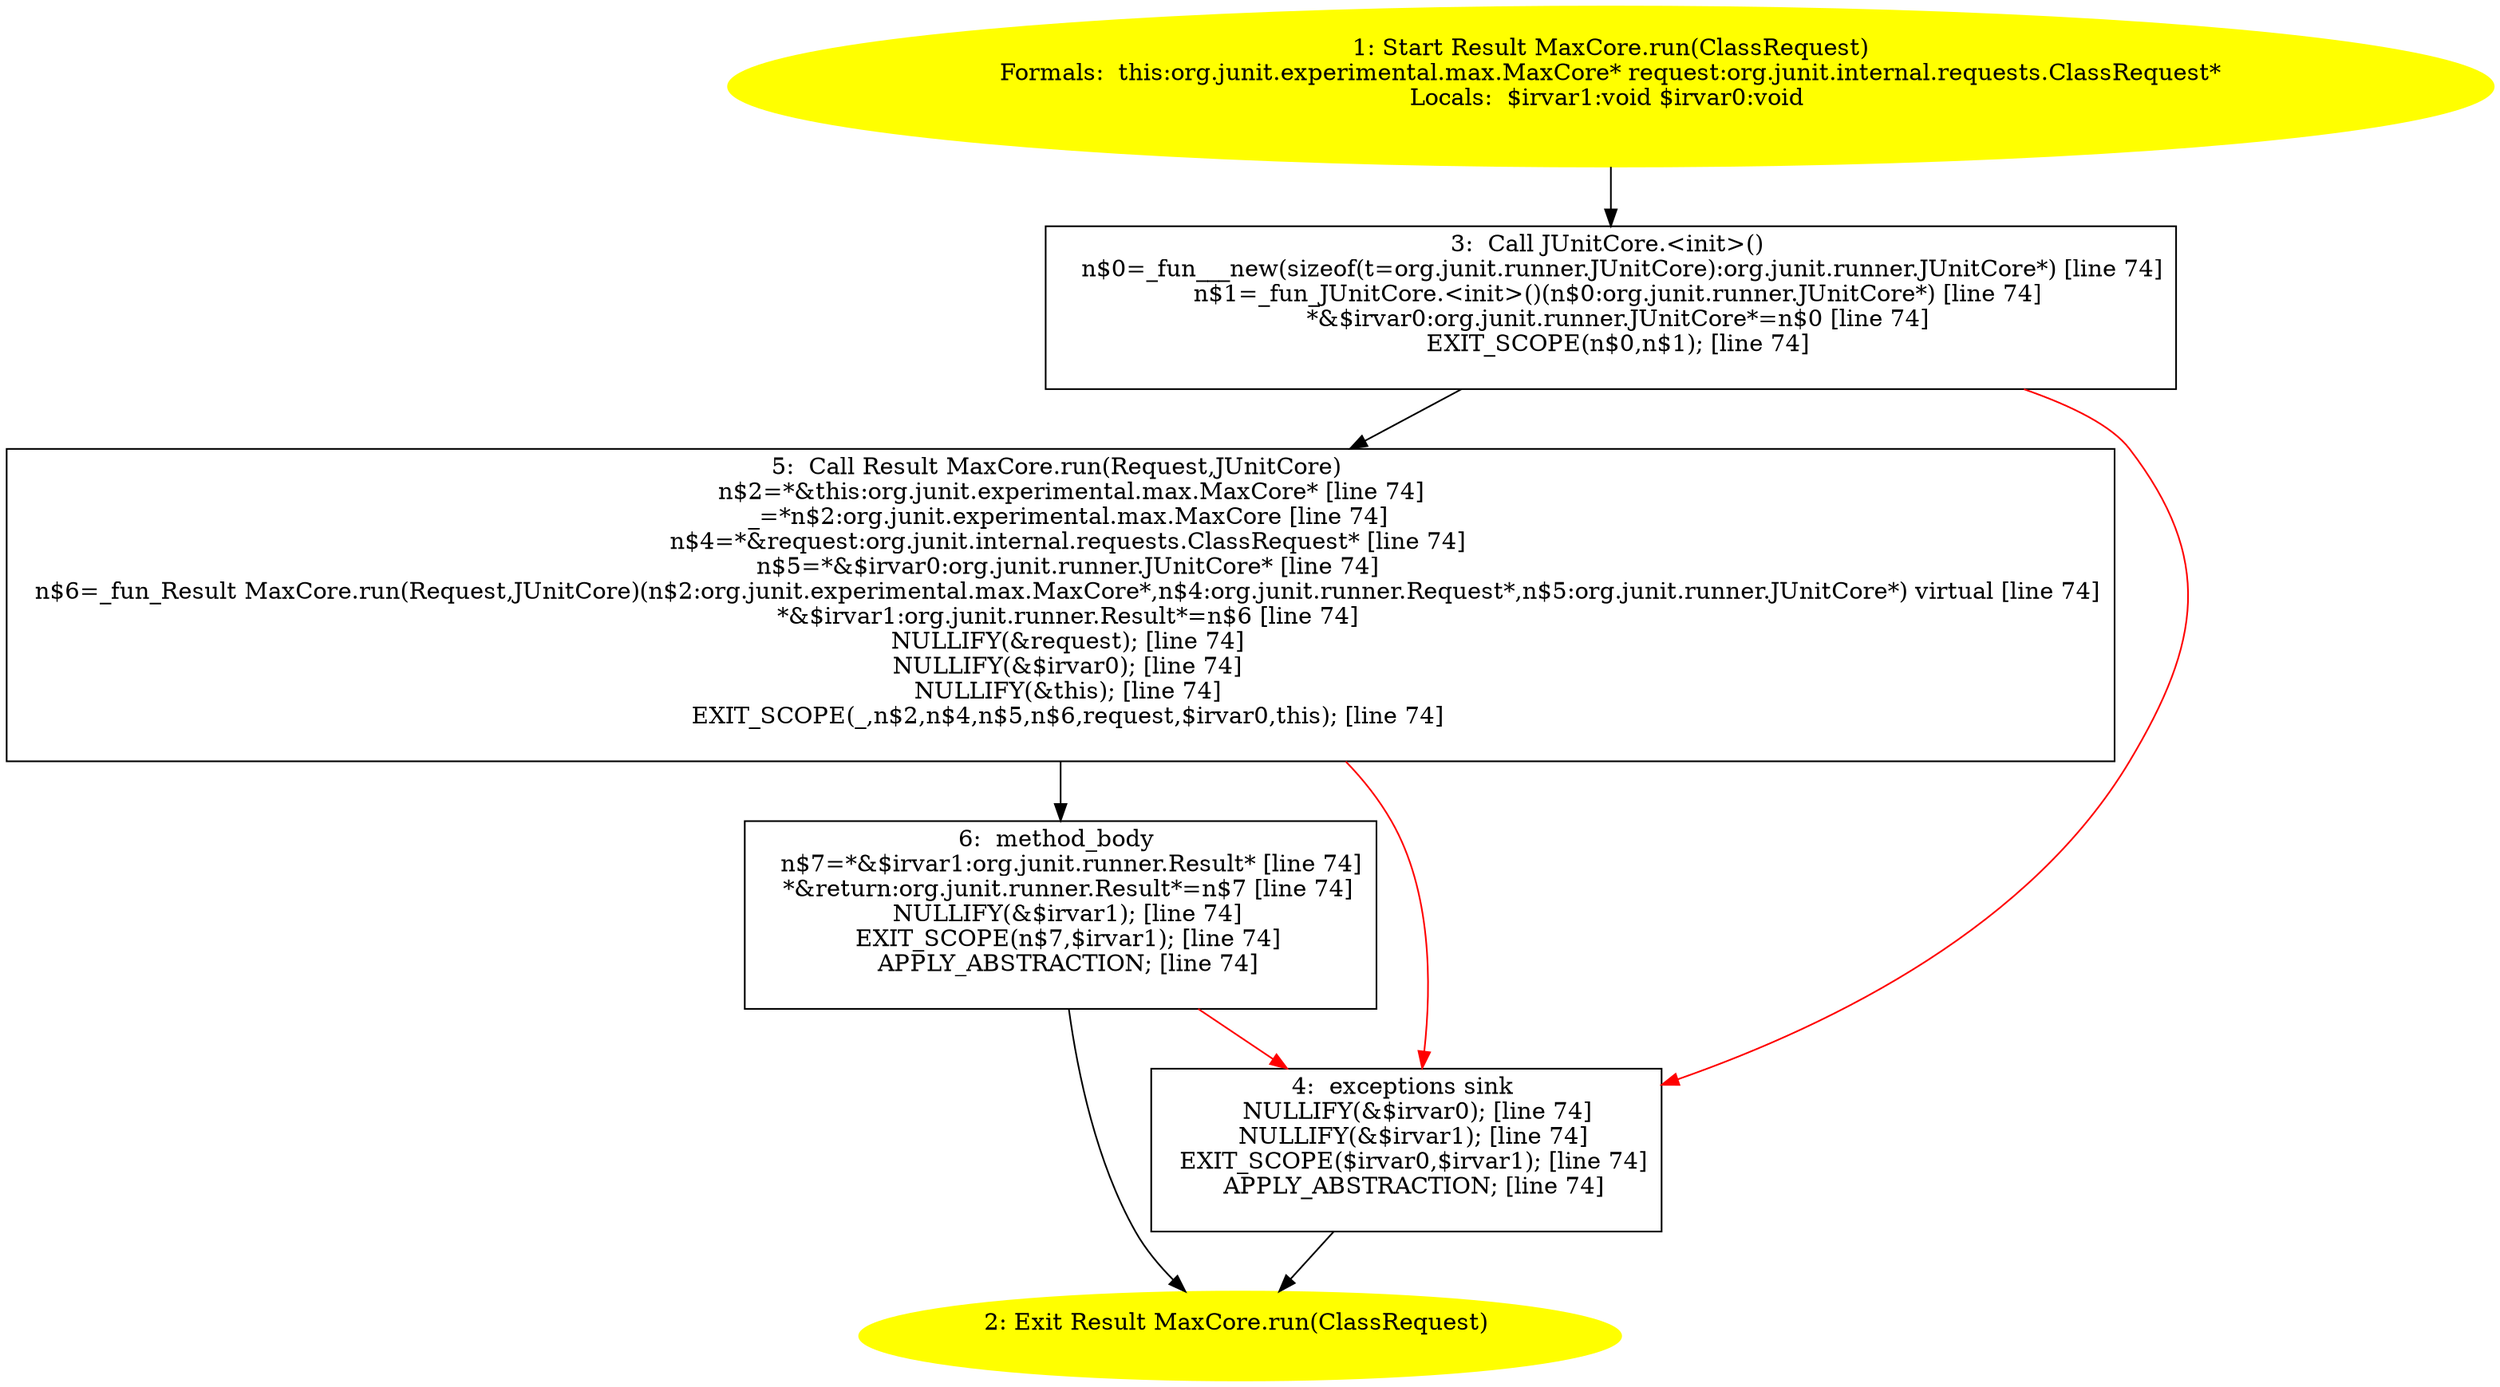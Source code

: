 /* @generated */
digraph cfg {
"org.junit.experimental.max.MaxCore.run(org.junit.internal.requests.ClassRequest):org.junit.runner.Re.66b9aad69381f6d649bbbe3ca04bf8f4_1" [label="1: Start Result MaxCore.run(ClassRequest)\nFormals:  this:org.junit.experimental.max.MaxCore* request:org.junit.internal.requests.ClassRequest*\nLocals:  $irvar1:void $irvar0:void \n  " color=yellow style=filled]
	

	 "org.junit.experimental.max.MaxCore.run(org.junit.internal.requests.ClassRequest):org.junit.runner.Re.66b9aad69381f6d649bbbe3ca04bf8f4_1" -> "org.junit.experimental.max.MaxCore.run(org.junit.internal.requests.ClassRequest):org.junit.runner.Re.66b9aad69381f6d649bbbe3ca04bf8f4_3" ;
"org.junit.experimental.max.MaxCore.run(org.junit.internal.requests.ClassRequest):org.junit.runner.Re.66b9aad69381f6d649bbbe3ca04bf8f4_2" [label="2: Exit Result MaxCore.run(ClassRequest) \n  " color=yellow style=filled]
	

"org.junit.experimental.max.MaxCore.run(org.junit.internal.requests.ClassRequest):org.junit.runner.Re.66b9aad69381f6d649bbbe3ca04bf8f4_3" [label="3:  Call JUnitCore.<init>() \n   n$0=_fun___new(sizeof(t=org.junit.runner.JUnitCore):org.junit.runner.JUnitCore*) [line 74]\n  n$1=_fun_JUnitCore.<init>()(n$0:org.junit.runner.JUnitCore*) [line 74]\n  *&$irvar0:org.junit.runner.JUnitCore*=n$0 [line 74]\n  EXIT_SCOPE(n$0,n$1); [line 74]\n " shape="box"]
	

	 "org.junit.experimental.max.MaxCore.run(org.junit.internal.requests.ClassRequest):org.junit.runner.Re.66b9aad69381f6d649bbbe3ca04bf8f4_3" -> "org.junit.experimental.max.MaxCore.run(org.junit.internal.requests.ClassRequest):org.junit.runner.Re.66b9aad69381f6d649bbbe3ca04bf8f4_5" ;
	 "org.junit.experimental.max.MaxCore.run(org.junit.internal.requests.ClassRequest):org.junit.runner.Re.66b9aad69381f6d649bbbe3ca04bf8f4_3" -> "org.junit.experimental.max.MaxCore.run(org.junit.internal.requests.ClassRequest):org.junit.runner.Re.66b9aad69381f6d649bbbe3ca04bf8f4_4" [color="red" ];
"org.junit.experimental.max.MaxCore.run(org.junit.internal.requests.ClassRequest):org.junit.runner.Re.66b9aad69381f6d649bbbe3ca04bf8f4_4" [label="4:  exceptions sink \n   NULLIFY(&$irvar0); [line 74]\n  NULLIFY(&$irvar1); [line 74]\n  EXIT_SCOPE($irvar0,$irvar1); [line 74]\n  APPLY_ABSTRACTION; [line 74]\n " shape="box"]
	

	 "org.junit.experimental.max.MaxCore.run(org.junit.internal.requests.ClassRequest):org.junit.runner.Re.66b9aad69381f6d649bbbe3ca04bf8f4_4" -> "org.junit.experimental.max.MaxCore.run(org.junit.internal.requests.ClassRequest):org.junit.runner.Re.66b9aad69381f6d649bbbe3ca04bf8f4_2" ;
"org.junit.experimental.max.MaxCore.run(org.junit.internal.requests.ClassRequest):org.junit.runner.Re.66b9aad69381f6d649bbbe3ca04bf8f4_5" [label="5:  Call Result MaxCore.run(Request,JUnitCore) \n   n$2=*&this:org.junit.experimental.max.MaxCore* [line 74]\n  _=*n$2:org.junit.experimental.max.MaxCore [line 74]\n  n$4=*&request:org.junit.internal.requests.ClassRequest* [line 74]\n  n$5=*&$irvar0:org.junit.runner.JUnitCore* [line 74]\n  n$6=_fun_Result MaxCore.run(Request,JUnitCore)(n$2:org.junit.experimental.max.MaxCore*,n$4:org.junit.runner.Request*,n$5:org.junit.runner.JUnitCore*) virtual [line 74]\n  *&$irvar1:org.junit.runner.Result*=n$6 [line 74]\n  NULLIFY(&request); [line 74]\n  NULLIFY(&$irvar0); [line 74]\n  NULLIFY(&this); [line 74]\n  EXIT_SCOPE(_,n$2,n$4,n$5,n$6,request,$irvar0,this); [line 74]\n " shape="box"]
	

	 "org.junit.experimental.max.MaxCore.run(org.junit.internal.requests.ClassRequest):org.junit.runner.Re.66b9aad69381f6d649bbbe3ca04bf8f4_5" -> "org.junit.experimental.max.MaxCore.run(org.junit.internal.requests.ClassRequest):org.junit.runner.Re.66b9aad69381f6d649bbbe3ca04bf8f4_6" ;
	 "org.junit.experimental.max.MaxCore.run(org.junit.internal.requests.ClassRequest):org.junit.runner.Re.66b9aad69381f6d649bbbe3ca04bf8f4_5" -> "org.junit.experimental.max.MaxCore.run(org.junit.internal.requests.ClassRequest):org.junit.runner.Re.66b9aad69381f6d649bbbe3ca04bf8f4_4" [color="red" ];
"org.junit.experimental.max.MaxCore.run(org.junit.internal.requests.ClassRequest):org.junit.runner.Re.66b9aad69381f6d649bbbe3ca04bf8f4_6" [label="6:  method_body \n   n$7=*&$irvar1:org.junit.runner.Result* [line 74]\n  *&return:org.junit.runner.Result*=n$7 [line 74]\n  NULLIFY(&$irvar1); [line 74]\n  EXIT_SCOPE(n$7,$irvar1); [line 74]\n  APPLY_ABSTRACTION; [line 74]\n " shape="box"]
	

	 "org.junit.experimental.max.MaxCore.run(org.junit.internal.requests.ClassRequest):org.junit.runner.Re.66b9aad69381f6d649bbbe3ca04bf8f4_6" -> "org.junit.experimental.max.MaxCore.run(org.junit.internal.requests.ClassRequest):org.junit.runner.Re.66b9aad69381f6d649bbbe3ca04bf8f4_2" ;
	 "org.junit.experimental.max.MaxCore.run(org.junit.internal.requests.ClassRequest):org.junit.runner.Re.66b9aad69381f6d649bbbe3ca04bf8f4_6" -> "org.junit.experimental.max.MaxCore.run(org.junit.internal.requests.ClassRequest):org.junit.runner.Re.66b9aad69381f6d649bbbe3ca04bf8f4_4" [color="red" ];
}
